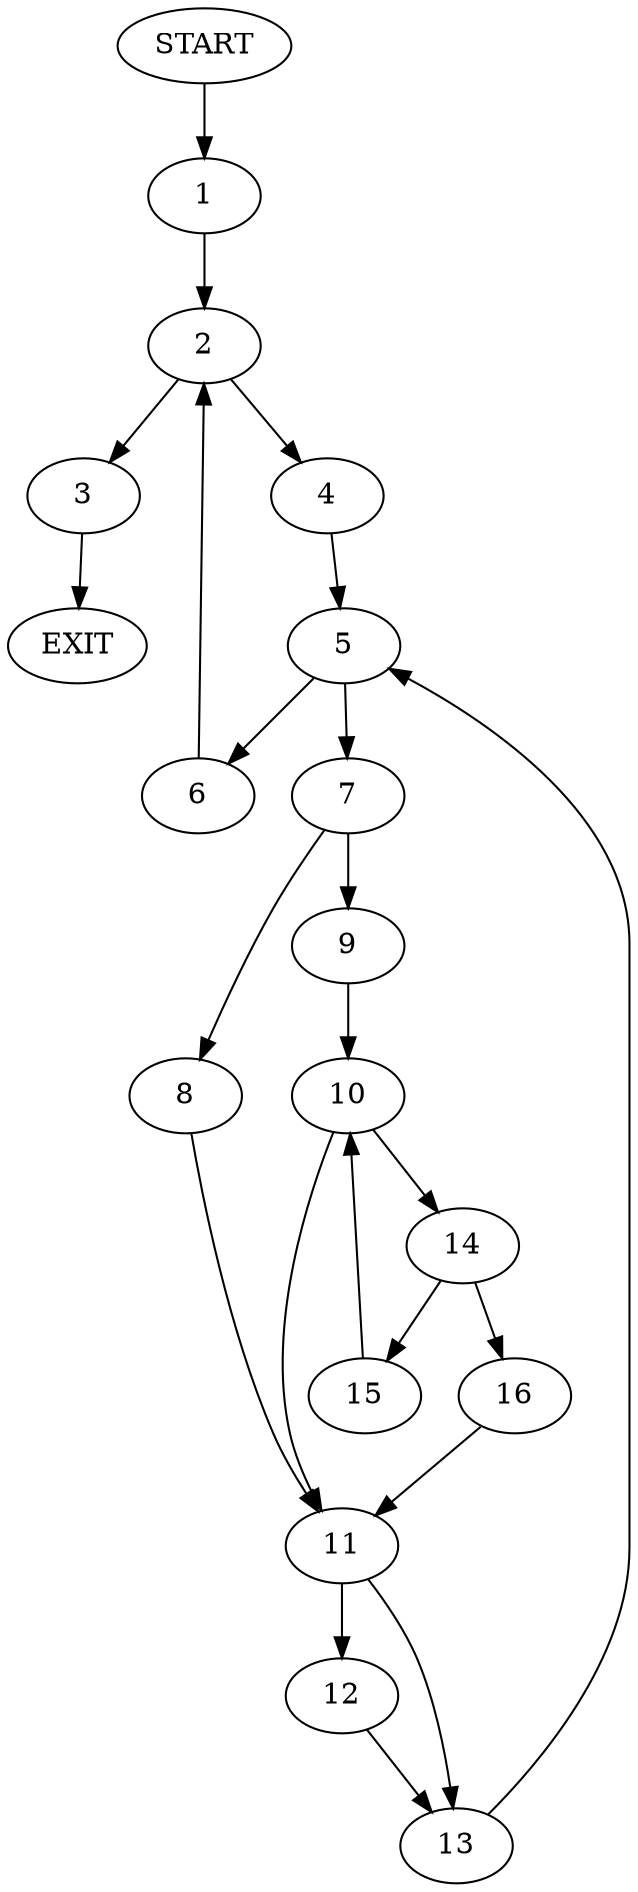 digraph {
0 [label="START"]
17 [label="EXIT"]
0 -> 1
1 -> 2
2 -> 3
2 -> 4
4 -> 5
3 -> 17
5 -> 6
5 -> 7
7 -> 8
7 -> 9
6 -> 2
9 -> 10
8 -> 11
11 -> 12
11 -> 13
10 -> 11
10 -> 14
14 -> 15
14 -> 16
15 -> 10
16 -> 11
12 -> 13
13 -> 5
}
